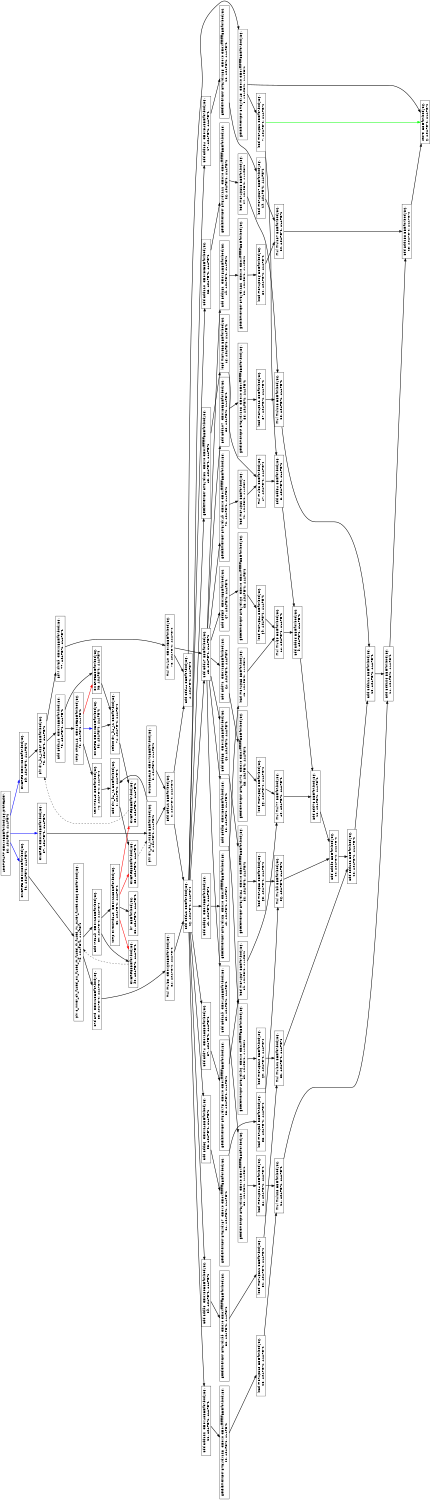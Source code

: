 digraph Region_18 {
	graph [ nslimit = "1000.0",
	orientation = landscape,
		center = true,
	page = "8.5,11",
	compound=true,
	size = "10,7.5" ] ;
"Op_86" [ fontname = "Helvetica" shape = box, label = " LOOPSTART C=0x0BB=for.body36.preheader,
86, ASAP=-1, ALAP=-1"]
"Op_0" [ fontname = "Helvetica" shape = box, label = " phi div_94_i.0238 BB=for.body36,
0, ASAP=-1, ALAP=-1"]
"Op_1" [ fontname = "Helvetica" shape = box, label = " add div_94_i.1 BB=for.body36,
1, ASAP=-1, ALAP=-1"]
"Op_2" [ fontname = "Helvetica" shape = box, label = " add add41 BB=for.body36,
2, ASAP=-1, ALAP=-1"]
"Op_3" [ fontname = "Helvetica" shape = box, label = " OutLoopLOAD C=0x-1BB=for.body36,
3, ASAP=-1, ALAP=-1"]
"Op_4" [ fontname = "Helvetica" shape = box, label = " add add44 BB=for.body36,
4, ASAP=-1, ALAP=-1"]
"Op_5" [ fontname = "Helvetica" shape = box, label = " getelementptr arrayidx48  C=0x0 C=0xffffffffBB=for.body36,
5, ASAP=-1, ALAP=-1"]
"Op_6" [ fontname = "Helvetica" shape = box, label = " store  BB=for.body36,
6, ASAP=-1, ALAP=-1"]
"Op_7" [ fontname = "Helvetica" shape = box, label = " load manupa1 BB=for.body36,
7, ASAP=-1, ALAP=-1"]
"Op_8" [ fontname = "Helvetica" shape = box, label = " add add54 BB=for.body36,
8, ASAP=-1, ALAP=-1"]
"Op_9" [ fontname = "Helvetica" shape = box, label = " add add66 BB=for.body36,
9, ASAP=-1, ALAP=-1"]
"Op_10" [ fontname = "Helvetica" shape = box, label = " add add78 BB=for.body36,
10, ASAP=-1, ALAP=-1"]
"Op_11" [ fontname = "Helvetica" shape = box, label = " add add90 BB=for.body36,
11, ASAP=-1, ALAP=-1"]
"Op_12" [ fontname = "Helvetica" shape = box, label = " add add102 BB=for.body36,
12, ASAP=-1, ALAP=-1"]
"Op_13" [ fontname = "Helvetica" shape = box, label = " add add114 BB=for.body36,
13, ASAP=-1, ALAP=-1"]
"Op_14" [ fontname = "Helvetica" shape = box, label = " add add126 BB=for.body36,
14, ASAP=-1, ALAP=-1"]
"Op_15" [ fontname = "Helvetica" shape = box, label = " add add138 BB=for.body36,
15, ASAP=-1, ALAP=-1"]
"Op_16" [ fontname = "Helvetica" shape = box, label = " add add42 BB=for.body36,
16, ASAP=-1, ALAP=-1"]
"Op_17" [ fontname = "Helvetica" shape = box, label = " add add134  C=0x54BB=for.body36,
17, ASAP=-1, ALAP=-1"]
"Op_18" [ fontname = "Helvetica" shape = box, label = " getelementptr arrayidx135  C=0x0 C=0xffffffffBB=for.body36,
18, ASAP=-1, ALAP=-1"]
"Op_19" [ fontname = "Helvetica" shape = box, label = " load manupa17 BB=for.body36,
19, ASAP=-1, ALAP=-1"]
"Op_20" [ fontname = "Helvetica" shape = box, label = " mul mul137 BB=for.body36,
20, ASAP=-1, ALAP=-1"]
"Op_33" [ fontname = "Helvetica" shape = box, label = " add add86  C=0x24BB=for.body36,
33, ASAP=-1, ALAP=-1"]
"Op_21" [ fontname = "Helvetica" shape = box, label = " add add122  C=0x48BB=for.body36,
21, ASAP=-1, ALAP=-1"]
"Op_22" [ fontname = "Helvetica" shape = box, label = " getelementptr arrayidx123  C=0x0 C=0xffffffffBB=for.body36,
22, ASAP=-1, ALAP=-1"]
"Op_23" [ fontname = "Helvetica" shape = box, label = " load manupa15 BB=for.body36,
23, ASAP=-1, ALAP=-1"]
"Op_24" [ fontname = "Helvetica" shape = box, label = " mul mul125 BB=for.body36,
24, ASAP=-1, ALAP=-1"]
"Op_25" [ fontname = "Helvetica" shape = box, label = " add add110  C=0x3cBB=for.body36,
25, ASAP=-1, ALAP=-1"]
"Op_26" [ fontname = "Helvetica" shape = box, label = " getelementptr arrayidx111  C=0x0 C=0xffffffffBB=for.body36,
26, ASAP=-1, ALAP=-1"]
"Op_27" [ fontname = "Helvetica" shape = box, label = " load manupa13 BB=for.body36,
27, ASAP=-1, ALAP=-1"]
"Op_28" [ fontname = "Helvetica" shape = box, label = " mul mul113 BB=for.body36,
28, ASAP=-1, ALAP=-1"]
"Op_29" [ fontname = "Helvetica" shape = box, label = " add add98  C=0x30BB=for.body36,
29, ASAP=-1, ALAP=-1"]
"Op_30" [ fontname = "Helvetica" shape = box, label = " getelementptr arrayidx99  C=0x0 C=0xffffffffBB=for.body36,
30, ASAP=-1, ALAP=-1"]
"Op_31" [ fontname = "Helvetica" shape = box, label = " load manupa11 BB=for.body36,
31, ASAP=-1, ALAP=-1"]
"Op_32" [ fontname = "Helvetica" shape = box, label = " mul mul101 BB=for.body36,
32, ASAP=-1, ALAP=-1"]
"Op_58" [ fontname = "Helvetica" shape = box, label = " add add95  C=0x30BB=for.body36,
58, ASAP=-1, ALAP=-1"]
"Op_59" [ fontname = "Helvetica" shape = box, label = " getelementptr arrayidx96  C=0x0 C=0xffffffffBB=for.body36,
59, ASAP=-1, ALAP=-1"]
"Op_34" [ fontname = "Helvetica" shape = box, label = " getelementptr arrayidx87  C=0x0 C=0xffffffffBB=for.body36,
34, ASAP=-1, ALAP=-1"]
"Op_35" [ fontname = "Helvetica" shape = box, label = " load manupa9 BB=for.body36,
35, ASAP=-1, ALAP=-1"]
"Op_36" [ fontname = "Helvetica" shape = box, label = " mul mul89 BB=for.body36,
36, ASAP=-1, ALAP=-1"]
"Op_37" [ fontname = "Helvetica" shape = box, label = " add add74  C=0x18BB=for.body36,
37, ASAP=-1, ALAP=-1"]
"Op_38" [ fontname = "Helvetica" shape = box, label = " getelementptr arrayidx75  C=0x0 C=0xffffffffBB=for.body36,
38, ASAP=-1, ALAP=-1"]
"Op_39" [ fontname = "Helvetica" shape = box, label = " load manupa7 BB=for.body36,
39, ASAP=-1, ALAP=-1"]
"Op_40" [ fontname = "Helvetica" shape = box, label = " mul mul77 BB=for.body36,
40, ASAP=-1, ALAP=-1"]
"Op_41" [ fontname = "Helvetica" shape = box, label = " add add62  C=0xcBB=for.body36,
41, ASAP=-1, ALAP=-1"]
"Op_42" [ fontname = "Helvetica" shape = box, label = " getelementptr arrayidx63  C=0x0 C=0xffffffffBB=for.body36,
42, ASAP=-1, ALAP=-1"]
"Op_43" [ fontname = "Helvetica" shape = box, label = " load manupa5 BB=for.body36,
43, ASAP=-1, ALAP=-1"]
"Op_44" [ fontname = "Helvetica" shape = box, label = " mul mul65 BB=for.body36,
44, ASAP=-1, ALAP=-1"]
"Op_45" [ fontname = "Helvetica" shape = box, label = " getelementptr arrayidx51  C=0x0 C=0xffffffffBB=for.body36,
45, ASAP=-1, ALAP=-1"]
"Op_46" [ fontname = "Helvetica" shape = box, label = " load manupa3 BB=for.body36,
46, ASAP=-1, ALAP=-1"]
"Op_47" [ fontname = "Helvetica" shape = box, label = " mul mul53 BB=for.body36,
47, ASAP=-1, ALAP=-1"]
"Op_48" [ fontname = "Helvetica" shape = box, label = " add add47 BB=for.body36,
48, ASAP=-1, ALAP=-1"]
"Op_49" [ fontname = "Helvetica" shape = box, label = " add add131  C=0x54BB=for.body36,
49, ASAP=-1, ALAP=-1"]
"Op_50" [ fontname = "Helvetica" shape = box, label = " getelementptr arrayidx132  C=0x0 C=0xffffffffBB=for.body36,
50, ASAP=-1, ALAP=-1"]
"Op_51" [ fontname = "Helvetica" shape = box, label = " load manupa16 BB=for.body36,
51, ASAP=-1, ALAP=-1"]
"Op_52" [ fontname = "Helvetica" shape = box, label = " add add119  C=0x48BB=for.body36,
52, ASAP=-1, ALAP=-1"]
"Op_53" [ fontname = "Helvetica" shape = box, label = " getelementptr arrayidx120  C=0x0 C=0xffffffffBB=for.body36,
53, ASAP=-1, ALAP=-1"]
"Op_54" [ fontname = "Helvetica" shape = box, label = " load manupa14 BB=for.body36,
54, ASAP=-1, ALAP=-1"]
"Op_55" [ fontname = "Helvetica" shape = box, label = " add add107  C=0x3cBB=for.body36,
55, ASAP=-1, ALAP=-1"]
"Op_56" [ fontname = "Helvetica" shape = box, label = " getelementptr arrayidx108  C=0x0 C=0xffffffffBB=for.body36,
56, ASAP=-1, ALAP=-1"]
"Op_57" [ fontname = "Helvetica" shape = box, label = " load manupa12 BB=for.body36,
57, ASAP=-1, ALAP=-1"]
"Op_60" [ fontname = "Helvetica" shape = box, label = " load manupa10 BB=for.body36,
60, ASAP=-1, ALAP=-1"]
"Op_61" [ fontname = "Helvetica" shape = box, label = " add add83  C=0x24BB=for.body36,
61, ASAP=-1, ALAP=-1"]
"Op_62" [ fontname = "Helvetica" shape = box, label = " getelementptr arrayidx84  C=0x0 C=0xffffffffBB=for.body36,
62, ASAP=-1, ALAP=-1"]
"Op_63" [ fontname = "Helvetica" shape = box, label = " load manupa8 BB=for.body36,
63, ASAP=-1, ALAP=-1"]
"Op_64" [ fontname = "Helvetica" shape = box, label = " add add71  C=0x18BB=for.body36,
64, ASAP=-1, ALAP=-1"]
"Op_65" [ fontname = "Helvetica" shape = box, label = " getelementptr arrayidx72  C=0x0 C=0xffffffffBB=for.body36,
65, ASAP=-1, ALAP=-1"]
"Op_66" [ fontname = "Helvetica" shape = box, label = " load manupa6 BB=for.body36,
66, ASAP=-1, ALAP=-1"]
"Op_67" [ fontname = "Helvetica" shape = box, label = " add add59  C=0xcBB=for.body36,
67, ASAP=-1, ALAP=-1"]
"Op_68" [ fontname = "Helvetica" shape = box, label = " getelementptr arrayidx60  C=0x0 C=0xffffffffBB=for.body36,
68, ASAP=-1, ALAP=-1"]
"Op_69" [ fontname = "Helvetica" shape = box, label = " load manupa4 BB=for.body36,
69, ASAP=-1, ALAP=-1"]
"Op_70" [ fontname = "Helvetica" shape = box, label = " getelementptr arrayidx49  C=0x0 C=0xffffffffBB=for.body36,
70, ASAP=-1, ALAP=-1"]
"Op_71" [ fontname = "Helvetica" shape = box, label = " load manupa2 BB=for.body36,
71, ASAP=-1, ALAP=-1"]
"Op_72" [ fontname = "Helvetica" shape = box, label = " phi div_94_j.0237 BB=for.body36,
72, ASAP=-1, ALAP=-1"]
"Op_73" [ fontname = "Helvetica" shape = box, label = " add add141  C=0x1BB=for.body36,
73, ASAP=-1, ALAP=-1"]
"Op_74" [ fontname = "Helvetica" shape = box, label = " select div_94_j.1 BB=for.body36,
74, ASAP=-1, ALAP=-1"]
"Op_75" [ fontname = "Helvetica" shape = box, label = " icmp cmp142  C=0x5eBB=for.body36,
75, ASAP=-1, ALAP=-1"]
"Op_76" [ fontname = "Helvetica" shape = box, label = " zext inc145 BB=for.body36,
76, ASAP=-1, ALAP=-1"]
"Op_77" [ fontname = "Helvetica" shape = box, label = " ashr shr39  C=0x1BB=for.body36,
77, ASAP=-1, ALAP=-1"]
"Op_78" [ fontname = "Helvetica" shape = box, label = " mul mul40  C=0xcBB=for.body36,
78, ASAP=-1, ALAP=-1"]
"Op_79" [ fontname = "Helvetica" shape = box, label = " phi c_inner_oh_fused_ow_fused_m_fused_rh_fused_rw_outer_fused.0236 BB=for.body36,
79, ASAP=-1, ALAP=-1"]
"Op_80" [ fontname = "Helvetica" shape = box, label = " add inc149  C=0x1BB=for.body36,
80, ASAP=-1, ALAP=-1"]
"Op_81" [ fontname = "Helvetica" shape = box, label = " icmp exitcond240  C=0x11aBB=for.body36,
81, ASAP=-1, ALAP=-1"]
"Op_82" [ fontname = "Helvetica" shape = box, label = " br  BB=for.body36,
82, ASAP=-1, ALAP=-1"]
"Op_83" [ fontname = "Helvetica" shape = box, label = " and and  C=0x1BB=for.body36,
83, ASAP=-1, ALAP=-1"]
"Op_84" [ fontname = "Helvetica" shape = box, label = " mul mul38  C=0x60BB=for.body36,
84, ASAP=-1, ALAP=-1"]
"Op_89" [ fontname = "Helvetica" shape = box, label = " CMERGE C=0x0BB=for.body36,
89, ASAP=-1, ALAP=-1"]
"Op_90" [ fontname = "Helvetica" shape = box, label = " CMERGEBB=for.body36,
90, ASAP=-1, ALAP=-1"]
"Op_91" [ fontname = "Helvetica" shape = box, label = " CMERGE C=0x0BB=for.body36,
91, ASAP=-1, ALAP=-1"]
"Op_92" [ fontname = "Helvetica" shape = box, label = " CMERGE C=0x0BB=for.body36,
92, ASAP=-1, ALAP=-1"]
"Op_85" [ fontname = "Helvetica" shape = box, label = " CMERGEBB=for.body36,
85, ASAP=-1, ALAP=-1"]
"Op_87" [ fontname = "Helvetica" shape = box, label = " CMERGE C=0x0BB=for.body36,
87, ASAP=-1, ALAP=-1"]
"Op_88" [ fontname = "Helvetica" shape = box, label = " CMERGEBB=for.body36,
88, ASAP=-1, ALAP=-1"]
"Op_93" [ fontname = "Helvetica" shape = box, label = " CMERGEBB=for.body36,
93, ASAP=-1, ALAP=-1"]
"Op_0" -> "Op_1" [style = bold, color = black];
"Op_0" -> "Op_2" [style = bold, color = black];
"Op_1" -> "Op_85" [style = bold, color = black];
"Op_2" -> "Op_4" [style = bold, color = black];
"Op_2" -> "Op_16" [style = bold, color = black];
"Op_3" -> "Op_2" [style = bold, color = black];
"Op_4" -> "Op_5" [style = bold, color = black];
"Op_5" -> "Op_6" [style = bold, color = black];
"Op_5" -> "Op_7" [style = bold, color = black];
"Op_7" -> "Op_8" [style = bold, color = black];
"Op_7" -> "Op_6"[style = bold, color = green];
"Op_8" -> "Op_9" [style = bold, color = black];
"Op_9" -> "Op_10" [style = bold, color = black];
"Op_10" -> "Op_11" [style = bold, color = black];
"Op_11" -> "Op_12" [style = bold, color = black];
"Op_12" -> "Op_13" [style = bold, color = black];
"Op_13" -> "Op_14" [style = bold, color = black];
"Op_14" -> "Op_15" [style = bold, color = black];
"Op_15" -> "Op_6" [style = bold, color = black];
"Op_16" -> "Op_17" [style = bold, color = black];
"Op_16" -> "Op_21" [style = bold, color = black];
"Op_16" -> "Op_25" [style = bold, color = black];
"Op_16" -> "Op_29" [style = bold, color = black];
"Op_16" -> "Op_33" [style = bold, color = black];
"Op_16" -> "Op_37" [style = bold, color = black];
"Op_16" -> "Op_41" [style = bold, color = black];
"Op_16" -> "Op_45" [style = bold, color = black];
"Op_16" -> "Op_48" [style = bold, color = black];
"Op_17" -> "Op_18" [style = bold, color = black];
"Op_18" -> "Op_19" [style = bold, color = black];
"Op_19" -> "Op_20" [style = bold, color = black];
"Op_20" -> "Op_15" [style = bold, color = black];
"Op_21" -> "Op_22" [style = bold, color = black];
"Op_22" -> "Op_23" [style = bold, color = black];
"Op_23" -> "Op_24" [style = bold, color = black];
"Op_24" -> "Op_14" [style = bold, color = black];
"Op_25" -> "Op_26" [style = bold, color = black];
"Op_26" -> "Op_27" [style = bold, color = black];
"Op_27" -> "Op_28" [style = bold, color = black];
"Op_28" -> "Op_13" [style = bold, color = black];
"Op_29" -> "Op_30" [style = bold, color = black];
"Op_30" -> "Op_31" [style = bold, color = black];
"Op_31" -> "Op_32" [style = bold, color = black];
"Op_32" -> "Op_12" [style = bold, color = black];
"Op_33" -> "Op_34" [style = bold, color = black];
"Op_34" -> "Op_35" [style = bold, color = black];
"Op_35" -> "Op_36" [style = bold, color = black];
"Op_36" -> "Op_11" [style = bold, color = black];
"Op_37" -> "Op_38" [style = bold, color = black];
"Op_38" -> "Op_39" [style = bold, color = black];
"Op_39" -> "Op_40" [style = bold, color = black];
"Op_40" -> "Op_10" [style = bold, color = black];
"Op_41" -> "Op_42" [style = bold, color = black];
"Op_42" -> "Op_43" [style = bold, color = black];
"Op_43" -> "Op_44" [style = bold, color = black];
"Op_44" -> "Op_9" [style = bold, color = black];
"Op_45" -> "Op_46" [style = bold, color = black];
"Op_46" -> "Op_47" [style = bold, color = black];
"Op_47" -> "Op_8" [style = bold, color = black];
"Op_48" -> "Op_49" [style = bold, color = black];
"Op_48" -> "Op_52" [style = bold, color = black];
"Op_48" -> "Op_55" [style = bold, color = black];
"Op_48" -> "Op_58" [style = bold, color = black];
"Op_48" -> "Op_61" [style = bold, color = black];
"Op_48" -> "Op_64" [style = bold, color = black];
"Op_48" -> "Op_67" [style = bold, color = black];
"Op_48" -> "Op_70" [style = bold, color = black];
"Op_49" -> "Op_50" [style = bold, color = black];
"Op_50" -> "Op_51" [style = bold, color = black];
"Op_51" -> "Op_20" [style = bold, color = black];
"Op_52" -> "Op_53" [style = bold, color = black];
"Op_53" -> "Op_54" [style = bold, color = black];
"Op_54" -> "Op_24" [style = bold, color = black];
"Op_55" -> "Op_56" [style = bold, color = black];
"Op_56" -> "Op_57" [style = bold, color = black];
"Op_57" -> "Op_28" [style = bold, color = black];
"Op_58" -> "Op_59" [style = bold, color = black];
"Op_59" -> "Op_60" [style = bold, color = black];
"Op_60" -> "Op_32" [style = bold, color = black];
"Op_61" -> "Op_62" [style = bold, color = black];
"Op_62" -> "Op_63" [style = bold, color = black];
"Op_63" -> "Op_36" [style = bold, color = black];
"Op_64" -> "Op_65" [style = bold, color = black];
"Op_65" -> "Op_66" [style = bold, color = black];
"Op_66" -> "Op_40" [style = bold, color = black];
"Op_67" -> "Op_68" [style = bold, color = black];
"Op_68" -> "Op_69" [style = bold, color = black];
"Op_69" -> "Op_44" [style = bold, color = black];
"Op_70" -> "Op_71" [style = bold, color = black];
"Op_71" -> "Op_47" [style = bold, color = black];
"Op_72" -> "Op_73" [style = bold, color = black];
"Op_72" -> "Op_77" [style = bold, color = black];
"Op_73" -> "Op_75" [style = bold, color = black];
"Op_73" -> "Op_93" [style = bold, color = black];
"Op_74" -> "Op_88" [style = bold, color = black];
"Op_75" -> "Op_76" [style = bold, color = black];
"Op_75" -> "Op_92" [style = bold, color = blue];
"Op_75" -> "Op_93" [style = bold, color = red];
"Op_76" -> "Op_1" [style = bold, color = black];
"Op_77" -> "Op_78" [style = bold, color = black];
"Op_78" -> "Op_48" [style = bold, color = black];
"Op_78" -> "Op_4" [style = bold, color = black];
"Op_79" -> "Op_80" [style = bold, color = black];
"Op_79" -> "Op_83" [style = bold, color = black];
"Op_80" -> "Op_81" [style = bold, color = black];
"Op_80" -> "Op_90" [style = bold, color = black];
"Op_81" -> "Op_82" [style = bold, color = black];
"Op_81" -> "Op_85" [style = bold, color = red];
"Op_81" -> "Op_88" [style = bold, color = red];
"Op_81" -> "Op_90" [style = bold, color = red];
"Op_83" -> "Op_84" [style = bold, color = black];
"Op_84" -> "Op_16" [style = bold, color = black];
"Op_85" -> "Op_0" [style = dashed, color = black];
"Op_86" -> "Op_87" [style = bold, color = blue];
"Op_86" -> "Op_89" [style = bold, color = blue];
"Op_86" -> "Op_91" [style = bold, color = blue];
"Op_87" -> "Op_0" [style = bold, color = black];
"Op_88" -> "Op_72" [style = dashed, color = black];
"Op_89" -> "Op_72" [style = bold, color = black];
"Op_90" -> "Op_79" [style = dashed, color = black];
"Op_91" -> "Op_79" [style = bold, color = black];
"Op_92" -> "Op_74" [style = bold, color = black];
"Op_93" -> "Op_74" [style = bold, color = black];
}
